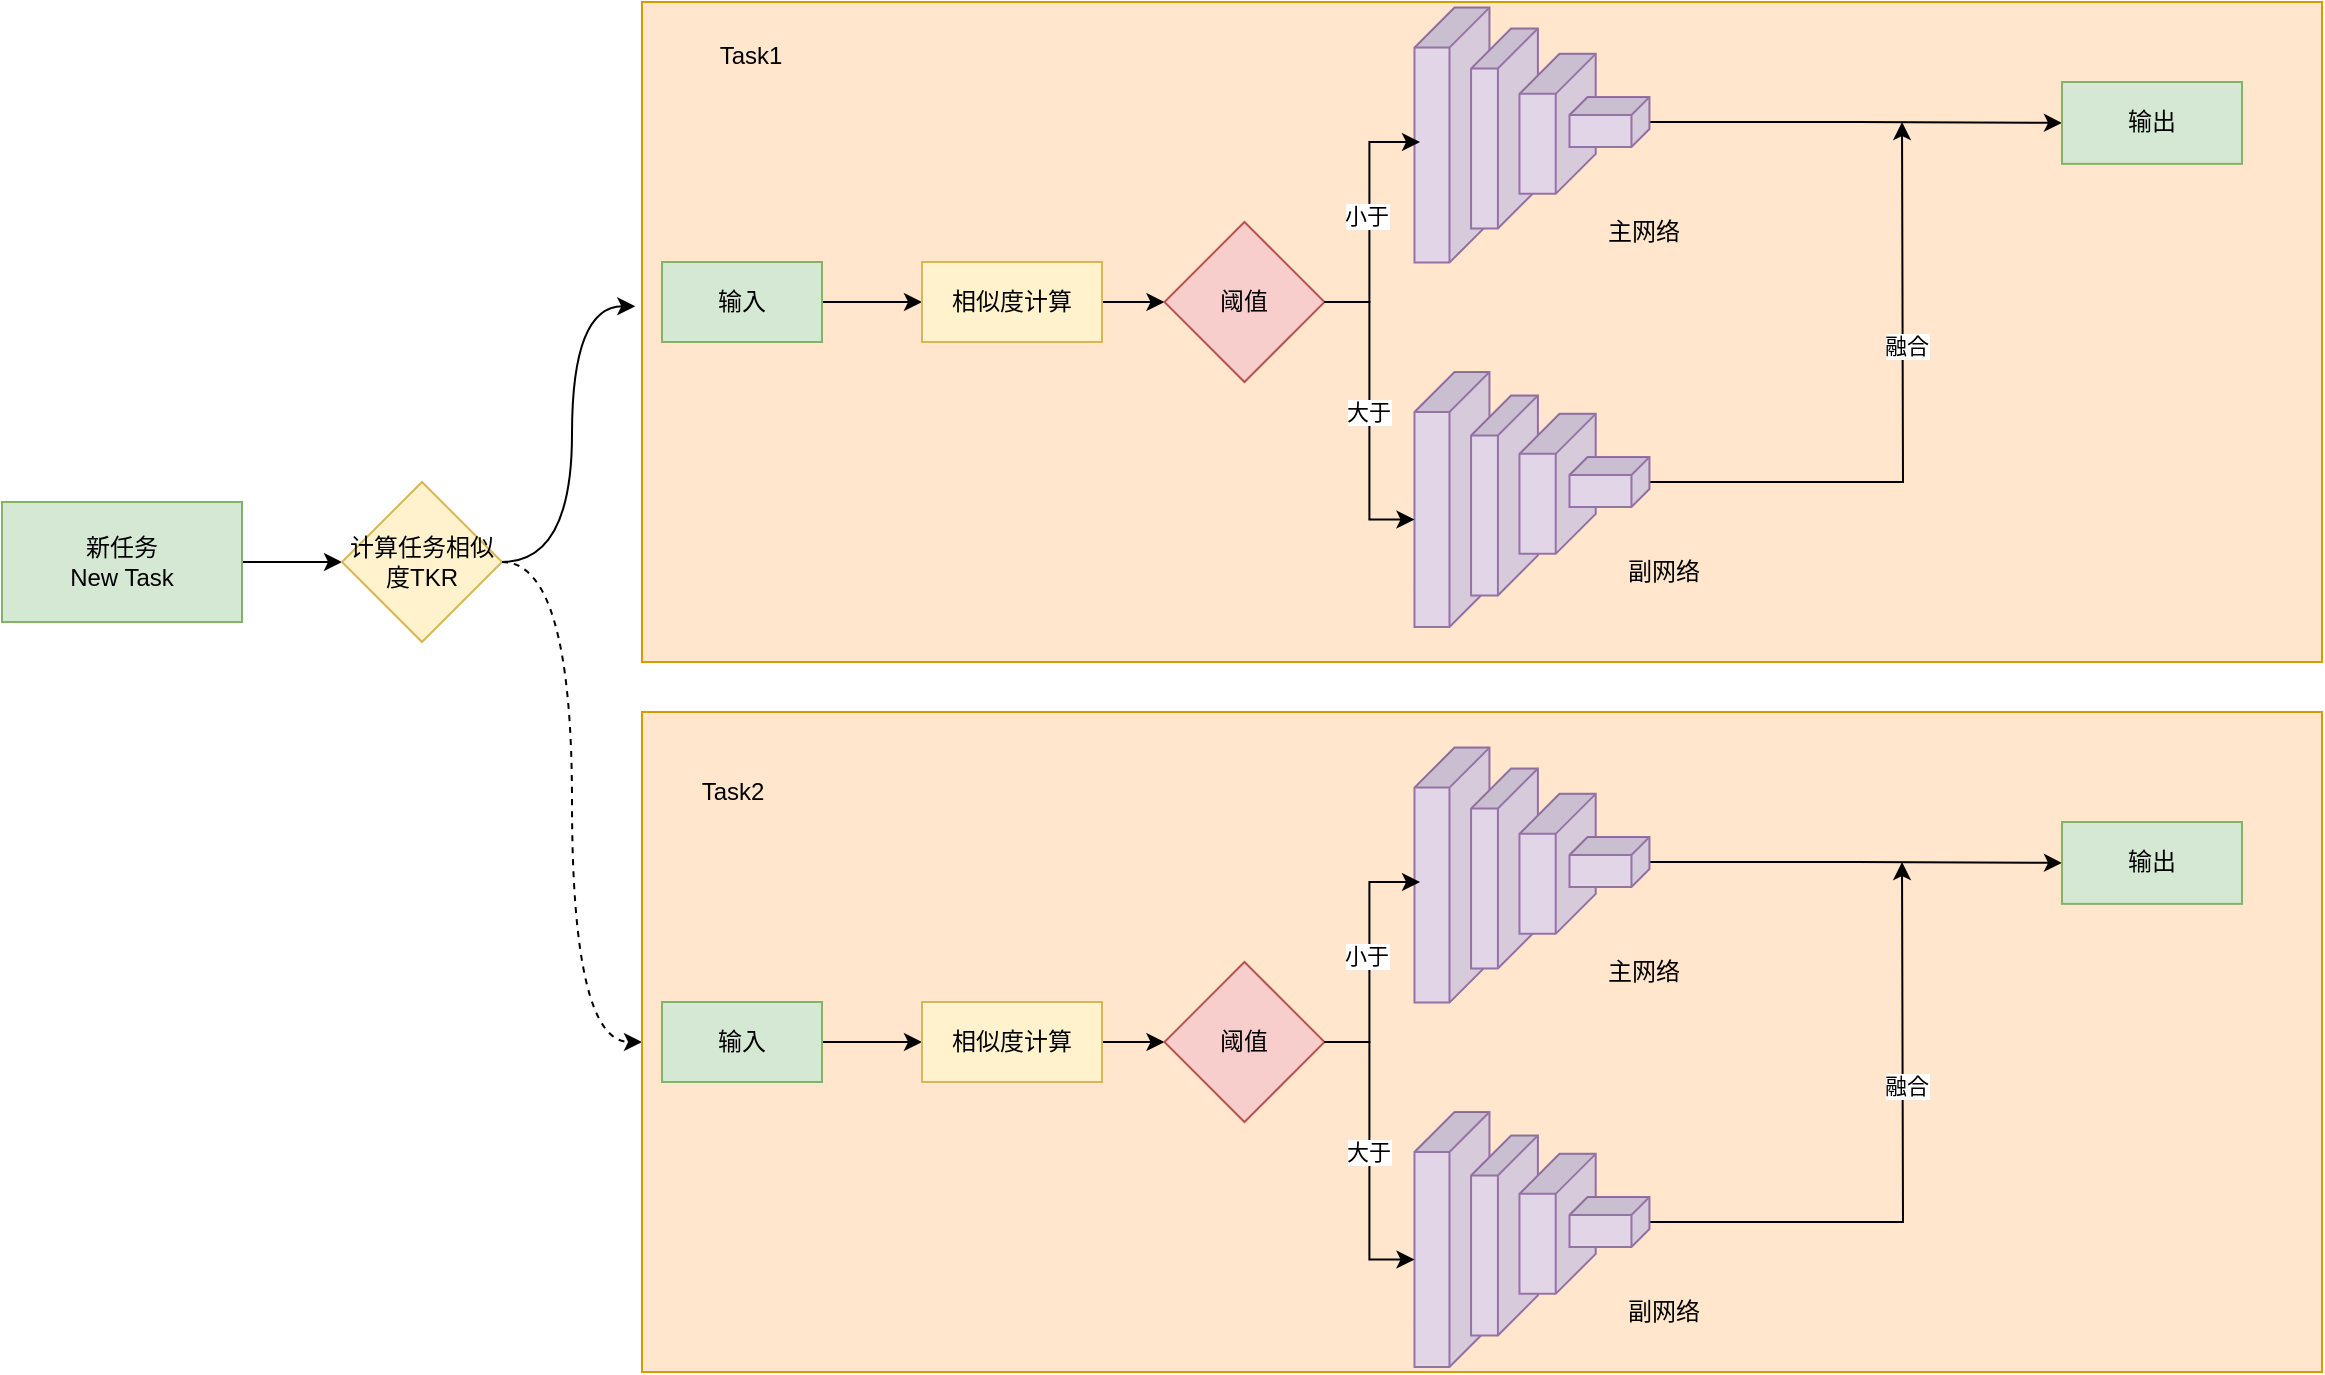<mxfile version="22.1.17" type="github">
  <diagram name="第 1 页" id="dKANmmDJcRyMSf4Vday0">
    <mxGraphModel dx="1262" dy="676" grid="1" gridSize="10" guides="1" tooltips="1" connect="1" arrows="1" fold="1" page="1" pageScale="1" pageWidth="827" pageHeight="1169" math="0" shadow="0">
      <root>
        <mxCell id="0" />
        <mxCell id="1" parent="0" />
        <mxCell id="PwwftfIIjskTQBmawb6b-49" value="" style="rounded=0;whiteSpace=wrap;html=1;fillColor=#ffe6cc;strokeColor=#d79b00;" vertex="1" parent="1">
          <mxGeometry x="360" y="10" width="840" height="330" as="geometry" />
        </mxCell>
        <mxCell id="PwwftfIIjskTQBmawb6b-3" value="" style="edgeStyle=orthogonalEdgeStyle;rounded=0;orthogonalLoop=1;jettySize=auto;html=1;" edge="1" parent="1" source="PwwftfIIjskTQBmawb6b-1" target="PwwftfIIjskTQBmawb6b-2">
          <mxGeometry relative="1" as="geometry" />
        </mxCell>
        <mxCell id="PwwftfIIjskTQBmawb6b-1" value="新任务&lt;br&gt;New Task" style="rounded=0;whiteSpace=wrap;html=1;fillColor=#d5e8d4;strokeColor=#82b366;" vertex="1" parent="1">
          <mxGeometry x="40" y="260" width="120" height="60" as="geometry" />
        </mxCell>
        <mxCell id="PwwftfIIjskTQBmawb6b-75" style="edgeStyle=orthogonalEdgeStyle;rounded=0;orthogonalLoop=1;jettySize=auto;html=1;exitX=1;exitY=0.5;exitDx=0;exitDy=0;entryX=0;entryY=0.5;entryDx=0;entryDy=0;dashed=1;curved=1;" edge="1" parent="1" source="PwwftfIIjskTQBmawb6b-2" target="PwwftfIIjskTQBmawb6b-51">
          <mxGeometry relative="1" as="geometry" />
        </mxCell>
        <mxCell id="PwwftfIIjskTQBmawb6b-2" value="计算任务相似度TKR" style="rhombus;whiteSpace=wrap;html=1;rounded=0;fillColor=#fff2cc;strokeColor=#d6b656;" vertex="1" parent="1">
          <mxGeometry x="210" y="250" width="80" height="80" as="geometry" />
        </mxCell>
        <mxCell id="PwwftfIIjskTQBmawb6b-12" value="" style="shape=cube;whiteSpace=wrap;html=1;boundedLbl=1;backgroundOutline=1;darkOpacity=0.05;darkOpacity2=0.1;rotation=90;fillColor=#e1d5e7;strokeColor=#9673a6;" vertex="1" parent="1">
          <mxGeometry x="701.24" y="57.8" width="127.5" height="37.5" as="geometry" />
        </mxCell>
        <mxCell id="PwwftfIIjskTQBmawb6b-13" value="" style="shape=cube;whiteSpace=wrap;html=1;boundedLbl=1;backgroundOutline=1;darkOpacity=0.05;darkOpacity2=0.1;rotation=90;size=20;fillColor=#e1d5e7;strokeColor=#9673a6;" vertex="1" parent="1">
          <mxGeometry x="741.24" y="56.55" width="100" height="33.44" as="geometry" />
        </mxCell>
        <mxCell id="PwwftfIIjskTQBmawb6b-14" value="" style="shape=cube;whiteSpace=wrap;html=1;boundedLbl=1;backgroundOutline=1;darkOpacity=0.05;darkOpacity2=0.1;rotation=90;size=20;fillColor=#e1d5e7;strokeColor=#9673a6;" vertex="1" parent="1">
          <mxGeometry x="782.8" y="51.86" width="70" height="38.13" as="geometry" />
        </mxCell>
        <mxCell id="PwwftfIIjskTQBmawb6b-42" value="" style="edgeStyle=orthogonalEdgeStyle;rounded=0;orthogonalLoop=1;jettySize=auto;html=1;" edge="1" parent="1" source="PwwftfIIjskTQBmawb6b-15" target="PwwftfIIjskTQBmawb6b-41">
          <mxGeometry relative="1" as="geometry" />
        </mxCell>
        <mxCell id="PwwftfIIjskTQBmawb6b-15" value="" style="shape=cube;whiteSpace=wrap;html=1;boundedLbl=1;backgroundOutline=1;darkOpacity=0.05;darkOpacity2=0.1;rotation=90;size=9;fillColor=#e1d5e7;strokeColor=#9673a6;" vertex="1" parent="1">
          <mxGeometry x="831.24" y="50" width="25" height="39.99" as="geometry" />
        </mxCell>
        <mxCell id="PwwftfIIjskTQBmawb6b-16" value="" style="shape=cube;whiteSpace=wrap;html=1;boundedLbl=1;backgroundOutline=1;darkOpacity=0.05;darkOpacity2=0.1;rotation=90;fillColor=#e1d5e7;strokeColor=#9673a6;" vertex="1" parent="1">
          <mxGeometry x="701.24" y="239.99" width="127.5" height="37.5" as="geometry" />
        </mxCell>
        <mxCell id="PwwftfIIjskTQBmawb6b-17" value="" style="shape=cube;whiteSpace=wrap;html=1;boundedLbl=1;backgroundOutline=1;darkOpacity=0.05;darkOpacity2=0.1;rotation=90;size=20;fillColor=#e1d5e7;strokeColor=#9673a6;" vertex="1" parent="1">
          <mxGeometry x="741.24" y="239.99" width="100" height="33.44" as="geometry" />
        </mxCell>
        <mxCell id="PwwftfIIjskTQBmawb6b-18" value="" style="shape=cube;whiteSpace=wrap;html=1;boundedLbl=1;backgroundOutline=1;darkOpacity=0.05;darkOpacity2=0.1;rotation=90;size=20;fillColor=#e1d5e7;strokeColor=#9673a6;" vertex="1" parent="1">
          <mxGeometry x="782.8" y="231.86" width="70" height="38.13" as="geometry" />
        </mxCell>
        <mxCell id="PwwftfIIjskTQBmawb6b-43" style="edgeStyle=orthogonalEdgeStyle;rounded=0;orthogonalLoop=1;jettySize=auto;html=1;" edge="1" parent="1" source="PwwftfIIjskTQBmawb6b-19">
          <mxGeometry relative="1" as="geometry">
            <mxPoint x="990" y="70" as="targetPoint" />
          </mxGeometry>
        </mxCell>
        <mxCell id="PwwftfIIjskTQBmawb6b-48" value="融合" style="edgeLabel;html=1;align=center;verticalAlign=middle;resizable=0;points=[];" vertex="1" connectable="0" parent="PwwftfIIjskTQBmawb6b-43">
          <mxGeometry x="0.27" y="-1" relative="1" as="geometry">
            <mxPoint as="offset" />
          </mxGeometry>
        </mxCell>
        <mxCell id="PwwftfIIjskTQBmawb6b-19" value="" style="shape=cube;whiteSpace=wrap;html=1;boundedLbl=1;backgroundOutline=1;darkOpacity=0.05;darkOpacity2=0.1;rotation=90;size=9;fillColor=#e1d5e7;strokeColor=#9673a6;" vertex="1" parent="1">
          <mxGeometry x="831.24" y="230" width="25" height="39.99" as="geometry" />
        </mxCell>
        <mxCell id="PwwftfIIjskTQBmawb6b-35" value="" style="edgeStyle=orthogonalEdgeStyle;rounded=0;orthogonalLoop=1;jettySize=auto;html=1;" edge="1" parent="1" source="PwwftfIIjskTQBmawb6b-30" target="PwwftfIIjskTQBmawb6b-34">
          <mxGeometry relative="1" as="geometry" />
        </mxCell>
        <mxCell id="PwwftfIIjskTQBmawb6b-30" value="输入" style="rounded=0;whiteSpace=wrap;html=1;fillColor=#d5e8d4;strokeColor=#82b366;" vertex="1" parent="1">
          <mxGeometry x="370" y="140" width="80" height="40" as="geometry" />
        </mxCell>
        <mxCell id="PwwftfIIjskTQBmawb6b-38" value="" style="edgeStyle=orthogonalEdgeStyle;rounded=0;orthogonalLoop=1;jettySize=auto;html=1;" edge="1" parent="1" source="PwwftfIIjskTQBmawb6b-34" target="PwwftfIIjskTQBmawb6b-37">
          <mxGeometry relative="1" as="geometry" />
        </mxCell>
        <mxCell id="PwwftfIIjskTQBmawb6b-34" value="相似度计算" style="whiteSpace=wrap;html=1;rounded=0;fillColor=#fff2cc;strokeColor=#d6b656;" vertex="1" parent="1">
          <mxGeometry x="500" y="140" width="90" height="40" as="geometry" />
        </mxCell>
        <mxCell id="PwwftfIIjskTQBmawb6b-37" value="阈值" style="rhombus;whiteSpace=wrap;html=1;rounded=0;fillColor=#f8cecc;strokeColor=#b85450;" vertex="1" parent="1">
          <mxGeometry x="621.24" y="120" width="80" height="80" as="geometry" />
        </mxCell>
        <mxCell id="PwwftfIIjskTQBmawb6b-39" style="edgeStyle=orthogonalEdgeStyle;rounded=0;orthogonalLoop=1;jettySize=auto;html=1;entryX=0.527;entryY=0.926;entryDx=0;entryDy=0;entryPerimeter=0;" edge="1" parent="1" source="PwwftfIIjskTQBmawb6b-37" target="PwwftfIIjskTQBmawb6b-12">
          <mxGeometry relative="1" as="geometry" />
        </mxCell>
        <mxCell id="PwwftfIIjskTQBmawb6b-46" value="小于" style="edgeLabel;html=1;align=center;verticalAlign=middle;resizable=0;points=[];" vertex="1" connectable="0" parent="PwwftfIIjskTQBmawb6b-39">
          <mxGeometry x="0.025" y="2" relative="1" as="geometry">
            <mxPoint as="offset" />
          </mxGeometry>
        </mxCell>
        <mxCell id="PwwftfIIjskTQBmawb6b-40" style="edgeStyle=orthogonalEdgeStyle;rounded=0;orthogonalLoop=1;jettySize=auto;html=1;entryX=0;entryY=0;entryDx=73.75;entryDy=37.5;entryPerimeter=0;" edge="1" parent="1" source="PwwftfIIjskTQBmawb6b-37" target="PwwftfIIjskTQBmawb6b-16">
          <mxGeometry relative="1" as="geometry" />
        </mxCell>
        <mxCell id="PwwftfIIjskTQBmawb6b-47" value="大于" style="edgeLabel;html=1;align=center;verticalAlign=middle;resizable=0;points=[];" vertex="1" connectable="0" parent="PwwftfIIjskTQBmawb6b-40">
          <mxGeometry x="0.008" y="-1" relative="1" as="geometry">
            <mxPoint as="offset" />
          </mxGeometry>
        </mxCell>
        <mxCell id="PwwftfIIjskTQBmawb6b-41" value="输出" style="whiteSpace=wrap;html=1;fillColor=#d5e8d4;strokeColor=#82b366;" vertex="1" parent="1">
          <mxGeometry x="1070" y="50" width="90" height="40.93" as="geometry" />
        </mxCell>
        <mxCell id="PwwftfIIjskTQBmawb6b-44" value="主网络" style="text;strokeColor=none;align=center;fillColor=none;html=1;verticalAlign=middle;whiteSpace=wrap;rounded=0;" vertex="1" parent="1">
          <mxGeometry x="831.24" y="110" width="60" height="30" as="geometry" />
        </mxCell>
        <mxCell id="PwwftfIIjskTQBmawb6b-45" value="副网络" style="text;strokeColor=none;align=center;fillColor=none;html=1;verticalAlign=middle;whiteSpace=wrap;rounded=0;" vertex="1" parent="1">
          <mxGeometry x="841.24" y="280" width="60" height="30" as="geometry" />
        </mxCell>
        <mxCell id="PwwftfIIjskTQBmawb6b-50" style="edgeStyle=orthogonalEdgeStyle;rounded=0;orthogonalLoop=1;jettySize=auto;html=1;entryX=-0.004;entryY=0.461;entryDx=0;entryDy=0;entryPerimeter=0;curved=1;" edge="1" parent="1" source="PwwftfIIjskTQBmawb6b-2" target="PwwftfIIjskTQBmawb6b-49">
          <mxGeometry relative="1" as="geometry" />
        </mxCell>
        <mxCell id="PwwftfIIjskTQBmawb6b-51" value="" style="rounded=0;whiteSpace=wrap;html=1;fillColor=#ffe6cc;strokeColor=#d79b00;" vertex="1" parent="1">
          <mxGeometry x="360" y="365" width="840" height="330" as="geometry" />
        </mxCell>
        <mxCell id="PwwftfIIjskTQBmawb6b-52" value="" style="shape=cube;whiteSpace=wrap;html=1;boundedLbl=1;backgroundOutline=1;darkOpacity=0.05;darkOpacity2=0.1;rotation=90;fillColor=#e1d5e7;strokeColor=#9673a6;" vertex="1" parent="1">
          <mxGeometry x="701.24" y="427.8" width="127.5" height="37.5" as="geometry" />
        </mxCell>
        <mxCell id="PwwftfIIjskTQBmawb6b-53" value="" style="shape=cube;whiteSpace=wrap;html=1;boundedLbl=1;backgroundOutline=1;darkOpacity=0.05;darkOpacity2=0.1;rotation=90;size=20;fillColor=#e1d5e7;strokeColor=#9673a6;" vertex="1" parent="1">
          <mxGeometry x="741.24" y="426.55" width="100" height="33.44" as="geometry" />
        </mxCell>
        <mxCell id="PwwftfIIjskTQBmawb6b-54" value="" style="shape=cube;whiteSpace=wrap;html=1;boundedLbl=1;backgroundOutline=1;darkOpacity=0.05;darkOpacity2=0.1;rotation=90;size=20;fillColor=#e1d5e7;strokeColor=#9673a6;" vertex="1" parent="1">
          <mxGeometry x="782.8" y="421.86" width="70" height="38.13" as="geometry" />
        </mxCell>
        <mxCell id="PwwftfIIjskTQBmawb6b-55" value="" style="edgeStyle=orthogonalEdgeStyle;rounded=0;orthogonalLoop=1;jettySize=auto;html=1;" edge="1" parent="1" source="PwwftfIIjskTQBmawb6b-56" target="PwwftfIIjskTQBmawb6b-72">
          <mxGeometry relative="1" as="geometry" />
        </mxCell>
        <mxCell id="PwwftfIIjskTQBmawb6b-56" value="" style="shape=cube;whiteSpace=wrap;html=1;boundedLbl=1;backgroundOutline=1;darkOpacity=0.05;darkOpacity2=0.1;rotation=90;size=9;fillColor=#e1d5e7;strokeColor=#9673a6;" vertex="1" parent="1">
          <mxGeometry x="831.24" y="420" width="25" height="39.99" as="geometry" />
        </mxCell>
        <mxCell id="PwwftfIIjskTQBmawb6b-57" value="" style="shape=cube;whiteSpace=wrap;html=1;boundedLbl=1;backgroundOutline=1;darkOpacity=0.05;darkOpacity2=0.1;rotation=90;fillColor=#e1d5e7;strokeColor=#9673a6;" vertex="1" parent="1">
          <mxGeometry x="701.24" y="609.99" width="127.5" height="37.5" as="geometry" />
        </mxCell>
        <mxCell id="PwwftfIIjskTQBmawb6b-58" value="" style="shape=cube;whiteSpace=wrap;html=1;boundedLbl=1;backgroundOutline=1;darkOpacity=0.05;darkOpacity2=0.1;rotation=90;size=20;fillColor=#e1d5e7;strokeColor=#9673a6;" vertex="1" parent="1">
          <mxGeometry x="741.24" y="609.99" width="100" height="33.44" as="geometry" />
        </mxCell>
        <mxCell id="PwwftfIIjskTQBmawb6b-59" value="" style="shape=cube;whiteSpace=wrap;html=1;boundedLbl=1;backgroundOutline=1;darkOpacity=0.05;darkOpacity2=0.1;rotation=90;size=20;fillColor=#e1d5e7;strokeColor=#9673a6;" vertex="1" parent="1">
          <mxGeometry x="782.8" y="601.86" width="70" height="38.13" as="geometry" />
        </mxCell>
        <mxCell id="PwwftfIIjskTQBmawb6b-60" style="edgeStyle=orthogonalEdgeStyle;rounded=0;orthogonalLoop=1;jettySize=auto;html=1;" edge="1" parent="1" source="PwwftfIIjskTQBmawb6b-62">
          <mxGeometry relative="1" as="geometry">
            <mxPoint x="990" y="440" as="targetPoint" />
          </mxGeometry>
        </mxCell>
        <mxCell id="PwwftfIIjskTQBmawb6b-61" value="融合" style="edgeLabel;html=1;align=center;verticalAlign=middle;resizable=0;points=[];" vertex="1" connectable="0" parent="PwwftfIIjskTQBmawb6b-60">
          <mxGeometry x="0.27" y="-1" relative="1" as="geometry">
            <mxPoint as="offset" />
          </mxGeometry>
        </mxCell>
        <mxCell id="PwwftfIIjskTQBmawb6b-62" value="" style="shape=cube;whiteSpace=wrap;html=1;boundedLbl=1;backgroundOutline=1;darkOpacity=0.05;darkOpacity2=0.1;rotation=90;size=9;fillColor=#e1d5e7;strokeColor=#9673a6;" vertex="1" parent="1">
          <mxGeometry x="831.24" y="600" width="25" height="39.99" as="geometry" />
        </mxCell>
        <mxCell id="PwwftfIIjskTQBmawb6b-63" value="" style="edgeStyle=orthogonalEdgeStyle;rounded=0;orthogonalLoop=1;jettySize=auto;html=1;" edge="1" parent="1" source="PwwftfIIjskTQBmawb6b-64" target="PwwftfIIjskTQBmawb6b-66">
          <mxGeometry relative="1" as="geometry" />
        </mxCell>
        <mxCell id="PwwftfIIjskTQBmawb6b-64" value="输入" style="rounded=0;whiteSpace=wrap;html=1;fillColor=#d5e8d4;strokeColor=#82b366;" vertex="1" parent="1">
          <mxGeometry x="370" y="510" width="80" height="40" as="geometry" />
        </mxCell>
        <mxCell id="PwwftfIIjskTQBmawb6b-65" value="" style="edgeStyle=orthogonalEdgeStyle;rounded=0;orthogonalLoop=1;jettySize=auto;html=1;" edge="1" parent="1" source="PwwftfIIjskTQBmawb6b-66" target="PwwftfIIjskTQBmawb6b-67">
          <mxGeometry relative="1" as="geometry" />
        </mxCell>
        <mxCell id="PwwftfIIjskTQBmawb6b-66" value="相似度计算" style="whiteSpace=wrap;html=1;rounded=0;fillColor=#fff2cc;strokeColor=#d6b656;" vertex="1" parent="1">
          <mxGeometry x="500" y="510" width="90" height="40" as="geometry" />
        </mxCell>
        <mxCell id="PwwftfIIjskTQBmawb6b-67" value="阈值" style="rhombus;whiteSpace=wrap;html=1;rounded=0;fillColor=#f8cecc;strokeColor=#b85450;" vertex="1" parent="1">
          <mxGeometry x="621.24" y="490" width="80" height="80" as="geometry" />
        </mxCell>
        <mxCell id="PwwftfIIjskTQBmawb6b-68" style="edgeStyle=orthogonalEdgeStyle;rounded=0;orthogonalLoop=1;jettySize=auto;html=1;entryX=0.527;entryY=0.926;entryDx=0;entryDy=0;entryPerimeter=0;" edge="1" parent="1" source="PwwftfIIjskTQBmawb6b-67" target="PwwftfIIjskTQBmawb6b-52">
          <mxGeometry relative="1" as="geometry" />
        </mxCell>
        <mxCell id="PwwftfIIjskTQBmawb6b-69" value="小于" style="edgeLabel;html=1;align=center;verticalAlign=middle;resizable=0;points=[];" vertex="1" connectable="0" parent="PwwftfIIjskTQBmawb6b-68">
          <mxGeometry x="0.025" y="2" relative="1" as="geometry">
            <mxPoint as="offset" />
          </mxGeometry>
        </mxCell>
        <mxCell id="PwwftfIIjskTQBmawb6b-70" style="edgeStyle=orthogonalEdgeStyle;rounded=0;orthogonalLoop=1;jettySize=auto;html=1;entryX=0;entryY=0;entryDx=73.75;entryDy=37.5;entryPerimeter=0;" edge="1" parent="1" source="PwwftfIIjskTQBmawb6b-67" target="PwwftfIIjskTQBmawb6b-57">
          <mxGeometry relative="1" as="geometry" />
        </mxCell>
        <mxCell id="PwwftfIIjskTQBmawb6b-71" value="大于" style="edgeLabel;html=1;align=center;verticalAlign=middle;resizable=0;points=[];" vertex="1" connectable="0" parent="PwwftfIIjskTQBmawb6b-70">
          <mxGeometry x="0.008" y="-1" relative="1" as="geometry">
            <mxPoint as="offset" />
          </mxGeometry>
        </mxCell>
        <mxCell id="PwwftfIIjskTQBmawb6b-72" value="输出" style="whiteSpace=wrap;html=1;fillColor=#d5e8d4;strokeColor=#82b366;" vertex="1" parent="1">
          <mxGeometry x="1070" y="420" width="90" height="40.93" as="geometry" />
        </mxCell>
        <mxCell id="PwwftfIIjskTQBmawb6b-73" value="主网络" style="text;strokeColor=none;align=center;fillColor=none;html=1;verticalAlign=middle;whiteSpace=wrap;rounded=0;" vertex="1" parent="1">
          <mxGeometry x="831.24" y="480" width="60" height="30" as="geometry" />
        </mxCell>
        <mxCell id="PwwftfIIjskTQBmawb6b-74" value="副网络" style="text;strokeColor=none;align=center;fillColor=none;html=1;verticalAlign=middle;whiteSpace=wrap;rounded=0;" vertex="1" parent="1">
          <mxGeometry x="841.24" y="650" width="60" height="30" as="geometry" />
        </mxCell>
        <mxCell id="PwwftfIIjskTQBmawb6b-79" value="Task1" style="text;html=1;align=center;verticalAlign=middle;resizable=0;points=[];autosize=1;strokeColor=none;fillColor=none;" vertex="1" parent="1">
          <mxGeometry x="389" y="21.86" width="50" height="30" as="geometry" />
        </mxCell>
        <mxCell id="PwwftfIIjskTQBmawb6b-81" value="Task2" style="text;html=1;align=center;verticalAlign=middle;resizable=0;points=[];autosize=1;strokeColor=none;fillColor=none;" vertex="1" parent="1">
          <mxGeometry x="380" y="390" width="50" height="30" as="geometry" />
        </mxCell>
      </root>
    </mxGraphModel>
  </diagram>
</mxfile>
